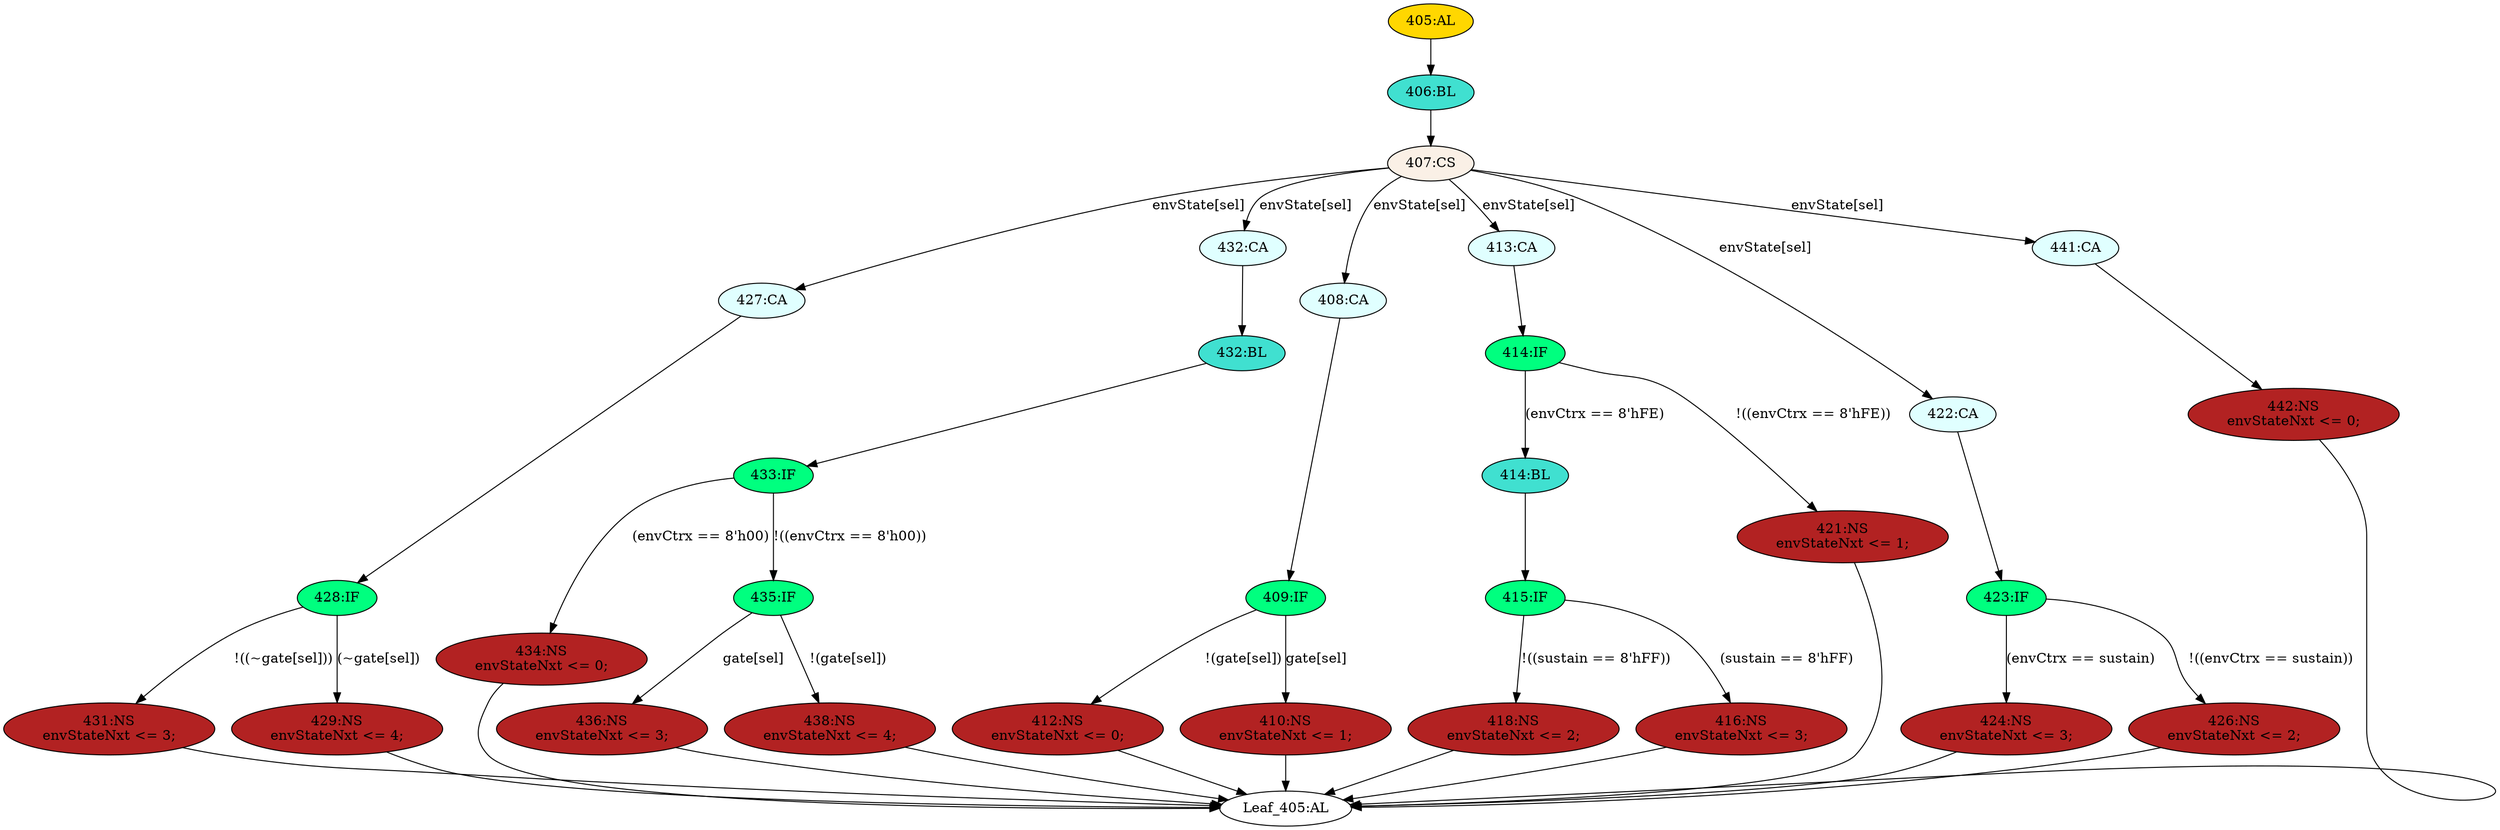 strict digraph "" {
	node [label="\N"];
	"427:CA"	 [ast="<pyverilog.vparser.ast.Case object at 0x7fc685043050>",
		fillcolor=lightcyan,
		label="427:CA",
		statements="[]",
		style=filled,
		typ=Case];
	"428:IF"	 [ast="<pyverilog.vparser.ast.IfStatement object at 0x7fc6850430d0>",
		fillcolor=springgreen,
		label="428:IF",
		statements="[]",
		style=filled,
		typ=IfStatement];
	"427:CA" -> "428:IF"	 [cond="[]",
		lineno=None];
	"432:CA"	 [ast="<pyverilog.vparser.ast.Case object at 0x7fc6850ad2d0>",
		fillcolor=lightcyan,
		label="432:CA",
		statements="[]",
		style=filled,
		typ=Case];
	"432:BL"	 [ast="<pyverilog.vparser.ast.Block object at 0x7fc6850ad510>",
		fillcolor=turquoise,
		label="432:BL",
		statements="[]",
		style=filled,
		typ=Block];
	"432:CA" -> "432:BL"	 [cond="[]",
		lineno=None];
	"409:IF"	 [ast="<pyverilog.vparser.ast.IfStatement object at 0x7fc6850ad4d0>",
		fillcolor=springgreen,
		label="409:IF",
		statements="[]",
		style=filled,
		typ=IfStatement];
	"412:NS"	 [ast="<pyverilog.vparser.ast.NonblockingSubstitution object at 0x7fc685042050>",
		fillcolor=firebrick,
		label="412:NS
envStateNxt <= 0;",
		statements="[<pyverilog.vparser.ast.NonblockingSubstitution object at 0x7fc685042050>]",
		style=filled,
		typ=NonblockingSubstitution];
	"409:IF" -> "412:NS"	 [cond="['gate', 'sel']",
		label="!(gate[sel])",
		lineno=409];
	"410:NS"	 [ast="<pyverilog.vparser.ast.NonblockingSubstitution object at 0x7fc685042190>",
		fillcolor=firebrick,
		label="410:NS
envStateNxt <= 1;",
		statements="[<pyverilog.vparser.ast.NonblockingSubstitution object at 0x7fc685042190>]",
		style=filled,
		typ=NonblockingSubstitution];
	"409:IF" -> "410:NS"	 [cond="['gate', 'sel']",
		label="gate[sel]",
		lineno=409];
	"406:BL"	 [ast="<pyverilog.vparser.ast.Block object at 0x7fc685042390>",
		fillcolor=turquoise,
		label="406:BL",
		statements="[]",
		style=filled,
		typ=Block];
	"407:CS"	 [ast="<pyverilog.vparser.ast.CaseStatement object at 0x7fc6850423d0>",
		fillcolor=linen,
		label="407:CS",
		statements="[]",
		style=filled,
		typ=CaseStatement];
	"406:BL" -> "407:CS"	 [cond="[]",
		lineno=None];
	"436:NS"	 [ast="<pyverilog.vparser.ast.NonblockingSubstitution object at 0x7fc6850ad610>",
		fillcolor=firebrick,
		label="436:NS
envStateNxt <= 3;",
		statements="[<pyverilog.vparser.ast.NonblockingSubstitution object at 0x7fc6850ad610>]",
		style=filled,
		typ=NonblockingSubstitution];
	"Leaf_405:AL"	 [def_var="['envStateNxt']",
		label="Leaf_405:AL"];
	"436:NS" -> "Leaf_405:AL"	 [cond="[]",
		lineno=None];
	"433:IF"	 [ast="<pyverilog.vparser.ast.IfStatement object at 0x7fc6850ad650>",
		fillcolor=springgreen,
		label="433:IF",
		statements="[]",
		style=filled,
		typ=IfStatement];
	"434:NS"	 [ast="<pyverilog.vparser.ast.NonblockingSubstitution object at 0x7fc6850add50>",
		fillcolor=firebrick,
		label="434:NS
envStateNxt <= 0;",
		statements="[<pyverilog.vparser.ast.NonblockingSubstitution object at 0x7fc6850add50>]",
		style=filled,
		typ=NonblockingSubstitution];
	"433:IF" -> "434:NS"	 [cond="['envCtrx']",
		label="(envCtrx == 8'h00)",
		lineno=433];
	"435:IF"	 [ast="<pyverilog.vparser.ast.IfStatement object at 0x7fc6850ad250>",
		fillcolor=springgreen,
		label="435:IF",
		statements="[]",
		style=filled,
		typ=IfStatement];
	"433:IF" -> "435:IF"	 [cond="['envCtrx']",
		label="!((envCtrx == 8'h00))",
		lineno=433];
	"434:NS" -> "Leaf_405:AL"	 [cond="[]",
		lineno=None];
	"415:IF"	 [ast="<pyverilog.vparser.ast.IfStatement object at 0x7fc6850427d0>",
		fillcolor=springgreen,
		label="415:IF",
		statements="[]",
		style=filled,
		typ=IfStatement];
	"418:NS"	 [ast="<pyverilog.vparser.ast.NonblockingSubstitution object at 0x7fc685042810>",
		fillcolor=firebrick,
		label="418:NS
envStateNxt <= 2;",
		statements="[<pyverilog.vparser.ast.NonblockingSubstitution object at 0x7fc685042810>]",
		style=filled,
		typ=NonblockingSubstitution];
	"415:IF" -> "418:NS"	 [cond="['sustain']",
		label="!((sustain == 8'hFF))",
		lineno=415];
	"416:NS"	 [ast="<pyverilog.vparser.ast.NonblockingSubstitution object at 0x7fc685042950>",
		fillcolor=firebrick,
		label="416:NS
envStateNxt <= 3;",
		statements="[<pyverilog.vparser.ast.NonblockingSubstitution object at 0x7fc685042950>]",
		style=filled,
		typ=NonblockingSubstitution];
	"415:IF" -> "416:NS"	 [cond="['sustain']",
		label="(sustain == 8'hFF)",
		lineno=415];
	"407:CS" -> "427:CA"	 [cond="['envState', 'sel']",
		label="envState[sel]",
		lineno=407];
	"407:CS" -> "432:CA"	 [cond="['envState', 'sel']",
		label="envState[sel]",
		lineno=407];
	"408:CA"	 [ast="<pyverilog.vparser.ast.Case object at 0x7fc685042510>",
		fillcolor=lightcyan,
		label="408:CA",
		statements="[]",
		style=filled,
		typ=Case];
	"407:CS" -> "408:CA"	 [cond="['envState', 'sel']",
		label="envState[sel]",
		lineno=407];
	"413:CA"	 [ast="<pyverilog.vparser.ast.Case object at 0x7fc685042590>",
		fillcolor=lightcyan,
		label="413:CA",
		statements="[]",
		style=filled,
		typ=Case];
	"407:CS" -> "413:CA"	 [cond="['envState', 'sel']",
		label="envState[sel]",
		lineno=407];
	"422:CA"	 [ast="<pyverilog.vparser.ast.Case object at 0x7fc685042c10>",
		fillcolor=lightcyan,
		label="422:CA",
		statements="[]",
		style=filled,
		typ=Case];
	"407:CS" -> "422:CA"	 [cond="['envState', 'sel']",
		label="envState[sel]",
		lineno=407];
	"441:CA"	 [ast="<pyverilog.vparser.ast.Case object at 0x7fc685043490>",
		fillcolor=lightcyan,
		label="441:CA",
		statements="[]",
		style=filled,
		typ=Case];
	"407:CS" -> "441:CA"	 [cond="['envState', 'sel']",
		label="envState[sel]",
		lineno=407];
	"423:IF"	 [ast="<pyverilog.vparser.ast.IfStatement object at 0x7fc685042c90>",
		fillcolor=springgreen,
		label="423:IF",
		statements="[]",
		style=filled,
		typ=IfStatement];
	"424:NS"	 [ast="<pyverilog.vparser.ast.NonblockingSubstitution object at 0x7fc685042e10>",
		fillcolor=firebrick,
		label="424:NS
envStateNxt <= 3;",
		statements="[<pyverilog.vparser.ast.NonblockingSubstitution object at 0x7fc685042e10>]",
		style=filled,
		typ=NonblockingSubstitution];
	"423:IF" -> "424:NS"	 [cond="['envCtrx', 'sustain']",
		label="(envCtrx == sustain)",
		lineno=423];
	"426:NS"	 [ast="<pyverilog.vparser.ast.NonblockingSubstitution object at 0x7fc685042cd0>",
		fillcolor=firebrick,
		label="426:NS
envStateNxt <= 2;",
		statements="[<pyverilog.vparser.ast.NonblockingSubstitution object at 0x7fc685042cd0>]",
		style=filled,
		typ=NonblockingSubstitution];
	"423:IF" -> "426:NS"	 [cond="['envCtrx', 'sustain']",
		label="!((envCtrx == sustain))",
		lineno=423];
	"412:NS" -> "Leaf_405:AL"	 [cond="[]",
		lineno=None];
	"431:NS"	 [ast="<pyverilog.vparser.ast.NonblockingSubstitution object at 0x7fc685043110>",
		fillcolor=firebrick,
		label="431:NS
envStateNxt <= 3;",
		statements="[<pyverilog.vparser.ast.NonblockingSubstitution object at 0x7fc685043110>]",
		style=filled,
		typ=NonblockingSubstitution];
	"431:NS" -> "Leaf_405:AL"	 [cond="[]",
		lineno=None];
	"408:CA" -> "409:IF"	 [cond="[]",
		lineno=None];
	"435:IF" -> "436:NS"	 [cond="['gate', 'sel']",
		label="gate[sel]",
		lineno=435];
	"438:NS"	 [ast="<pyverilog.vparser.ast.NonblockingSubstitution object at 0x7fc6850ad910>",
		fillcolor=firebrick,
		label="438:NS
envStateNxt <= 4;",
		statements="[<pyverilog.vparser.ast.NonblockingSubstitution object at 0x7fc6850ad910>]",
		style=filled,
		typ=NonblockingSubstitution];
	"435:IF" -> "438:NS"	 [cond="['gate', 'sel']",
		label="!(gate[sel])",
		lineno=435];
	"424:NS" -> "Leaf_405:AL"	 [cond="[]",
		lineno=None];
	"429:NS"	 [ast="<pyverilog.vparser.ast.NonblockingSubstitution object at 0x7fc685043250>",
		fillcolor=firebrick,
		label="429:NS
envStateNxt <= 4;",
		statements="[<pyverilog.vparser.ast.NonblockingSubstitution object at 0x7fc685043250>]",
		style=filled,
		typ=NonblockingSubstitution];
	"429:NS" -> "Leaf_405:AL"	 [cond="[]",
		lineno=None];
	"418:NS" -> "Leaf_405:AL"	 [cond="[]",
		lineno=None];
	"438:NS" -> "Leaf_405:AL"	 [cond="[]",
		lineno=None];
	"416:NS" -> "Leaf_405:AL"	 [cond="[]",
		lineno=None];
	"414:BL"	 [ast="<pyverilog.vparser.ast.Block object at 0x7fc685042790>",
		fillcolor=turquoise,
		label="414:BL",
		statements="[]",
		style=filled,
		typ=Block];
	"414:BL" -> "415:IF"	 [cond="[]",
		lineno=None];
	"432:BL" -> "433:IF"	 [cond="[]",
		lineno=None];
	"414:IF"	 [ast="<pyverilog.vparser.ast.IfStatement object at 0x7fc685042610>",
		fillcolor=springgreen,
		label="414:IF",
		statements="[]",
		style=filled,
		typ=IfStatement];
	"413:CA" -> "414:IF"	 [cond="[]",
		lineno=None];
	"422:CA" -> "423:IF"	 [cond="[]",
		lineno=None];
	"414:IF" -> "414:BL"	 [cond="['envCtrx']",
		label="(envCtrx == 8'hFE)",
		lineno=414];
	"421:NS"	 [ast="<pyverilog.vparser.ast.NonblockingSubstitution object at 0x7fc685042650>",
		fillcolor=firebrick,
		label="421:NS
envStateNxt <= 1;",
		statements="[<pyverilog.vparser.ast.NonblockingSubstitution object at 0x7fc685042650>]",
		style=filled,
		typ=NonblockingSubstitution];
	"414:IF" -> "421:NS"	 [cond="['envCtrx']",
		label="!((envCtrx == 8'hFE))",
		lineno=414];
	"405:AL"	 [ast="<pyverilog.vparser.ast.Always object at 0x7fc685043690>",
		clk_sens=False,
		fillcolor=gold,
		label="405:AL",
		sens="['sel', 'gate', 'sustain']",
		statements="[]",
		style=filled,
		typ=Always,
		use_var="['envState', 'gate', 'sel', 'sustain', 'envCtrx']"];
	"405:AL" -> "406:BL"	 [cond="[]",
		lineno=None];
	"428:IF" -> "431:NS"	 [cond="['gate', 'sel']",
		label="!((~gate[sel]))",
		lineno=428];
	"428:IF" -> "429:NS"	 [cond="['gate', 'sel']",
		label="(~gate[sel])",
		lineno=428];
	"442:NS"	 [ast="<pyverilog.vparser.ast.NonblockingSubstitution object at 0x7fc6850434d0>",
		fillcolor=firebrick,
		label="442:NS
envStateNxt <= 0;",
		statements="[<pyverilog.vparser.ast.NonblockingSubstitution object at 0x7fc6850434d0>]",
		style=filled,
		typ=NonblockingSubstitution];
	"441:CA" -> "442:NS"	 [cond="[]",
		lineno=None];
	"410:NS" -> "Leaf_405:AL"	 [cond="[]",
		lineno=None];
	"442:NS" -> "Leaf_405:AL"	 [cond="[]",
		lineno=None];
	"421:NS" -> "Leaf_405:AL"	 [cond="[]",
		lineno=None];
	"426:NS" -> "Leaf_405:AL"	 [cond="[]",
		lineno=None];
}
